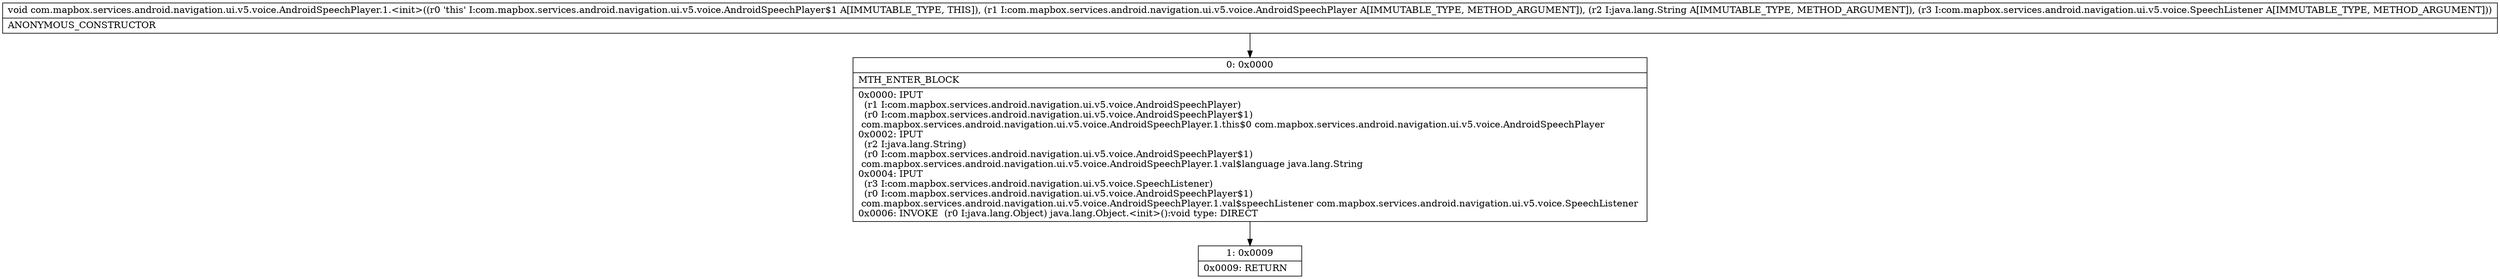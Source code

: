 digraph "CFG forcom.mapbox.services.android.navigation.ui.v5.voice.AndroidSpeechPlayer.1.\<init\>(Lcom\/mapbox\/services\/android\/navigation\/ui\/v5\/voice\/AndroidSpeechPlayer;Ljava\/lang\/String;Lcom\/mapbox\/services\/android\/navigation\/ui\/v5\/voice\/SpeechListener;)V" {
Node_0 [shape=record,label="{0\:\ 0x0000|MTH_ENTER_BLOCK\l|0x0000: IPUT  \l  (r1 I:com.mapbox.services.android.navigation.ui.v5.voice.AndroidSpeechPlayer)\l  (r0 I:com.mapbox.services.android.navigation.ui.v5.voice.AndroidSpeechPlayer$1)\l com.mapbox.services.android.navigation.ui.v5.voice.AndroidSpeechPlayer.1.this$0 com.mapbox.services.android.navigation.ui.v5.voice.AndroidSpeechPlayer \l0x0002: IPUT  \l  (r2 I:java.lang.String)\l  (r0 I:com.mapbox.services.android.navigation.ui.v5.voice.AndroidSpeechPlayer$1)\l com.mapbox.services.android.navigation.ui.v5.voice.AndroidSpeechPlayer.1.val$language java.lang.String \l0x0004: IPUT  \l  (r3 I:com.mapbox.services.android.navigation.ui.v5.voice.SpeechListener)\l  (r0 I:com.mapbox.services.android.navigation.ui.v5.voice.AndroidSpeechPlayer$1)\l com.mapbox.services.android.navigation.ui.v5.voice.AndroidSpeechPlayer.1.val$speechListener com.mapbox.services.android.navigation.ui.v5.voice.SpeechListener \l0x0006: INVOKE  (r0 I:java.lang.Object) java.lang.Object.\<init\>():void type: DIRECT \l}"];
Node_1 [shape=record,label="{1\:\ 0x0009|0x0009: RETURN   \l}"];
MethodNode[shape=record,label="{void com.mapbox.services.android.navigation.ui.v5.voice.AndroidSpeechPlayer.1.\<init\>((r0 'this' I:com.mapbox.services.android.navigation.ui.v5.voice.AndroidSpeechPlayer$1 A[IMMUTABLE_TYPE, THIS]), (r1 I:com.mapbox.services.android.navigation.ui.v5.voice.AndroidSpeechPlayer A[IMMUTABLE_TYPE, METHOD_ARGUMENT]), (r2 I:java.lang.String A[IMMUTABLE_TYPE, METHOD_ARGUMENT]), (r3 I:com.mapbox.services.android.navigation.ui.v5.voice.SpeechListener A[IMMUTABLE_TYPE, METHOD_ARGUMENT]))  | ANONYMOUS_CONSTRUCTOR\l}"];
MethodNode -> Node_0;
Node_0 -> Node_1;
}

